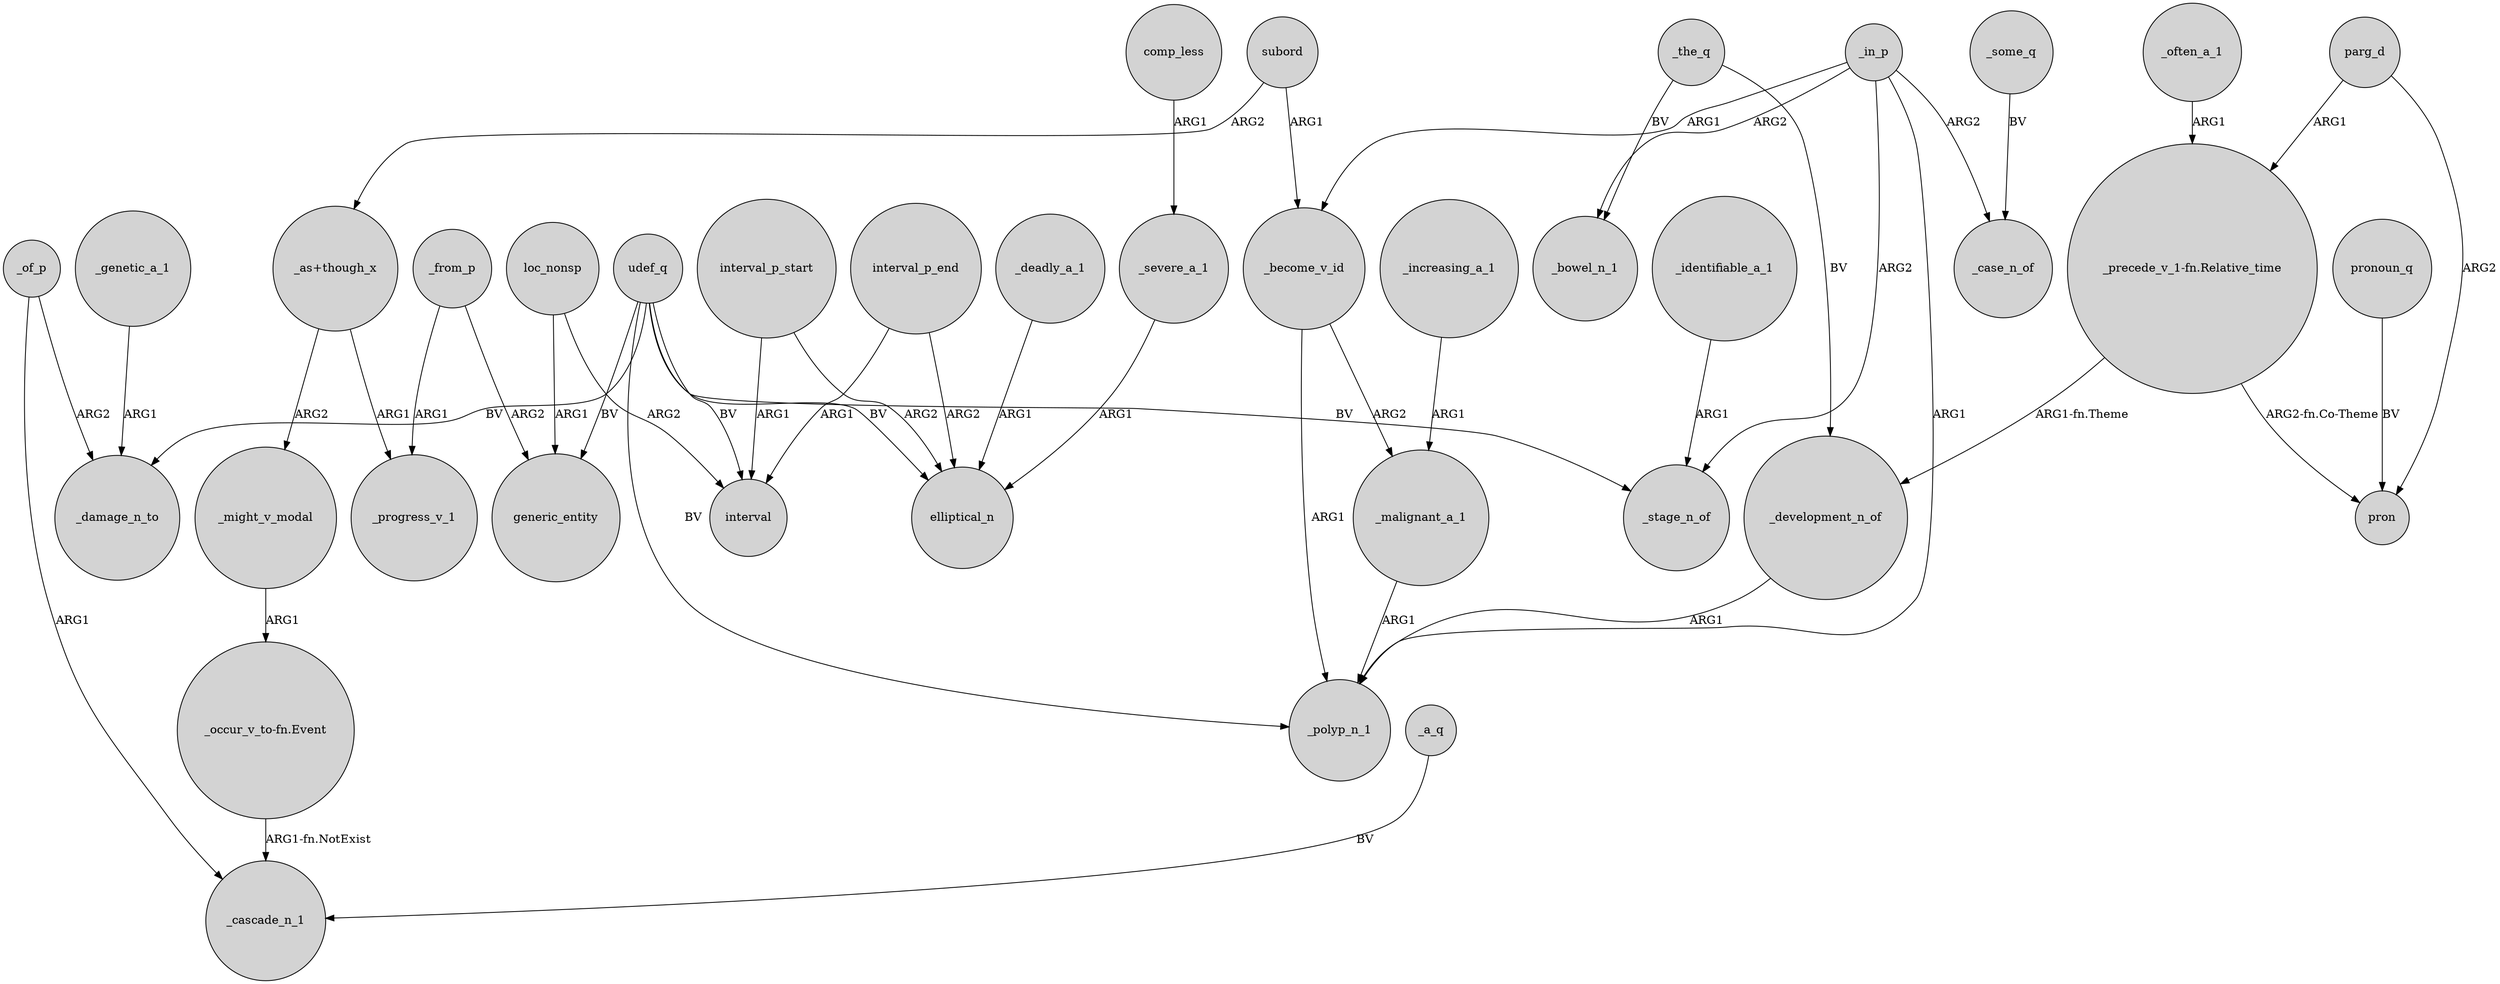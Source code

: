 digraph {
	node [shape=circle style=filled]
	_from_p -> _progress_v_1 [label=ARG1]
	"_as+though_x" -> _might_v_modal [label=ARG2]
	loc_nonsp -> interval [label=ARG2]
	_the_q -> _development_n_of [label=BV]
	udef_q -> generic_entity [label=BV]
	udef_q -> elliptical_n [label=BV]
	_of_p -> _damage_n_to [label=ARG2]
	_malignant_a_1 -> _polyp_n_1 [label=ARG1]
	udef_q -> _stage_n_of [label=BV]
	"_as+though_x" -> _progress_v_1 [label=ARG1]
	_often_a_1 -> "_precede_v_1-fn.Relative_time" [label=ARG1]
	udef_q -> _polyp_n_1 [label=BV]
	loc_nonsp -> generic_entity [label=ARG1]
	"_precede_v_1-fn.Relative_time" -> _development_n_of [label="ARG1-fn.Theme"]
	interval_p_end -> elliptical_n [label=ARG2]
	"_occur_v_to-fn.Event" -> _cascade_n_1 [label="ARG1-fn.NotExist"]
	_from_p -> generic_entity [label=ARG2]
	interval_p_start -> elliptical_n [label=ARG2]
	_in_p -> _become_v_id [label=ARG1]
	_genetic_a_1 -> _damage_n_to [label=ARG1]
	_become_v_id -> _malignant_a_1 [label=ARG2]
	subord -> "_as+though_x" [label=ARG2]
	parg_d -> pron [label=ARG2]
	_in_p -> _stage_n_of [label=ARG2]
	_a_q -> _cascade_n_1 [label=BV]
	_the_q -> _bowel_n_1 [label=BV]
	pronoun_q -> pron [label=BV]
	_become_v_id -> _polyp_n_1 [label=ARG1]
	_deadly_a_1 -> elliptical_n [label=ARG1]
	comp_less -> _severe_a_1 [label=ARG1]
	interval_p_start -> interval [label=ARG1]
	"_precede_v_1-fn.Relative_time" -> pron [label="ARG2-fn.Co-Theme"]
	udef_q -> _damage_n_to [label=BV]
	_increasing_a_1 -> _malignant_a_1 [label=ARG1]
	_severe_a_1 -> elliptical_n [label=ARG1]
	_in_p -> _polyp_n_1 [label=ARG1]
	_identifiable_a_1 -> _stage_n_of [label=ARG1]
	_in_p -> _case_n_of [label=ARG2]
	_in_p -> _bowel_n_1 [label=ARG2]
	interval_p_end -> interval [label=ARG1]
	_of_p -> _cascade_n_1 [label=ARG1]
	_might_v_modal -> "_occur_v_to-fn.Event" [label=ARG1]
	subord -> _become_v_id [label=ARG1]
	parg_d -> "_precede_v_1-fn.Relative_time" [label=ARG1]
	_some_q -> _case_n_of [label=BV]
	udef_q -> interval [label=BV]
	_development_n_of -> _polyp_n_1 [label=ARG1]
}
